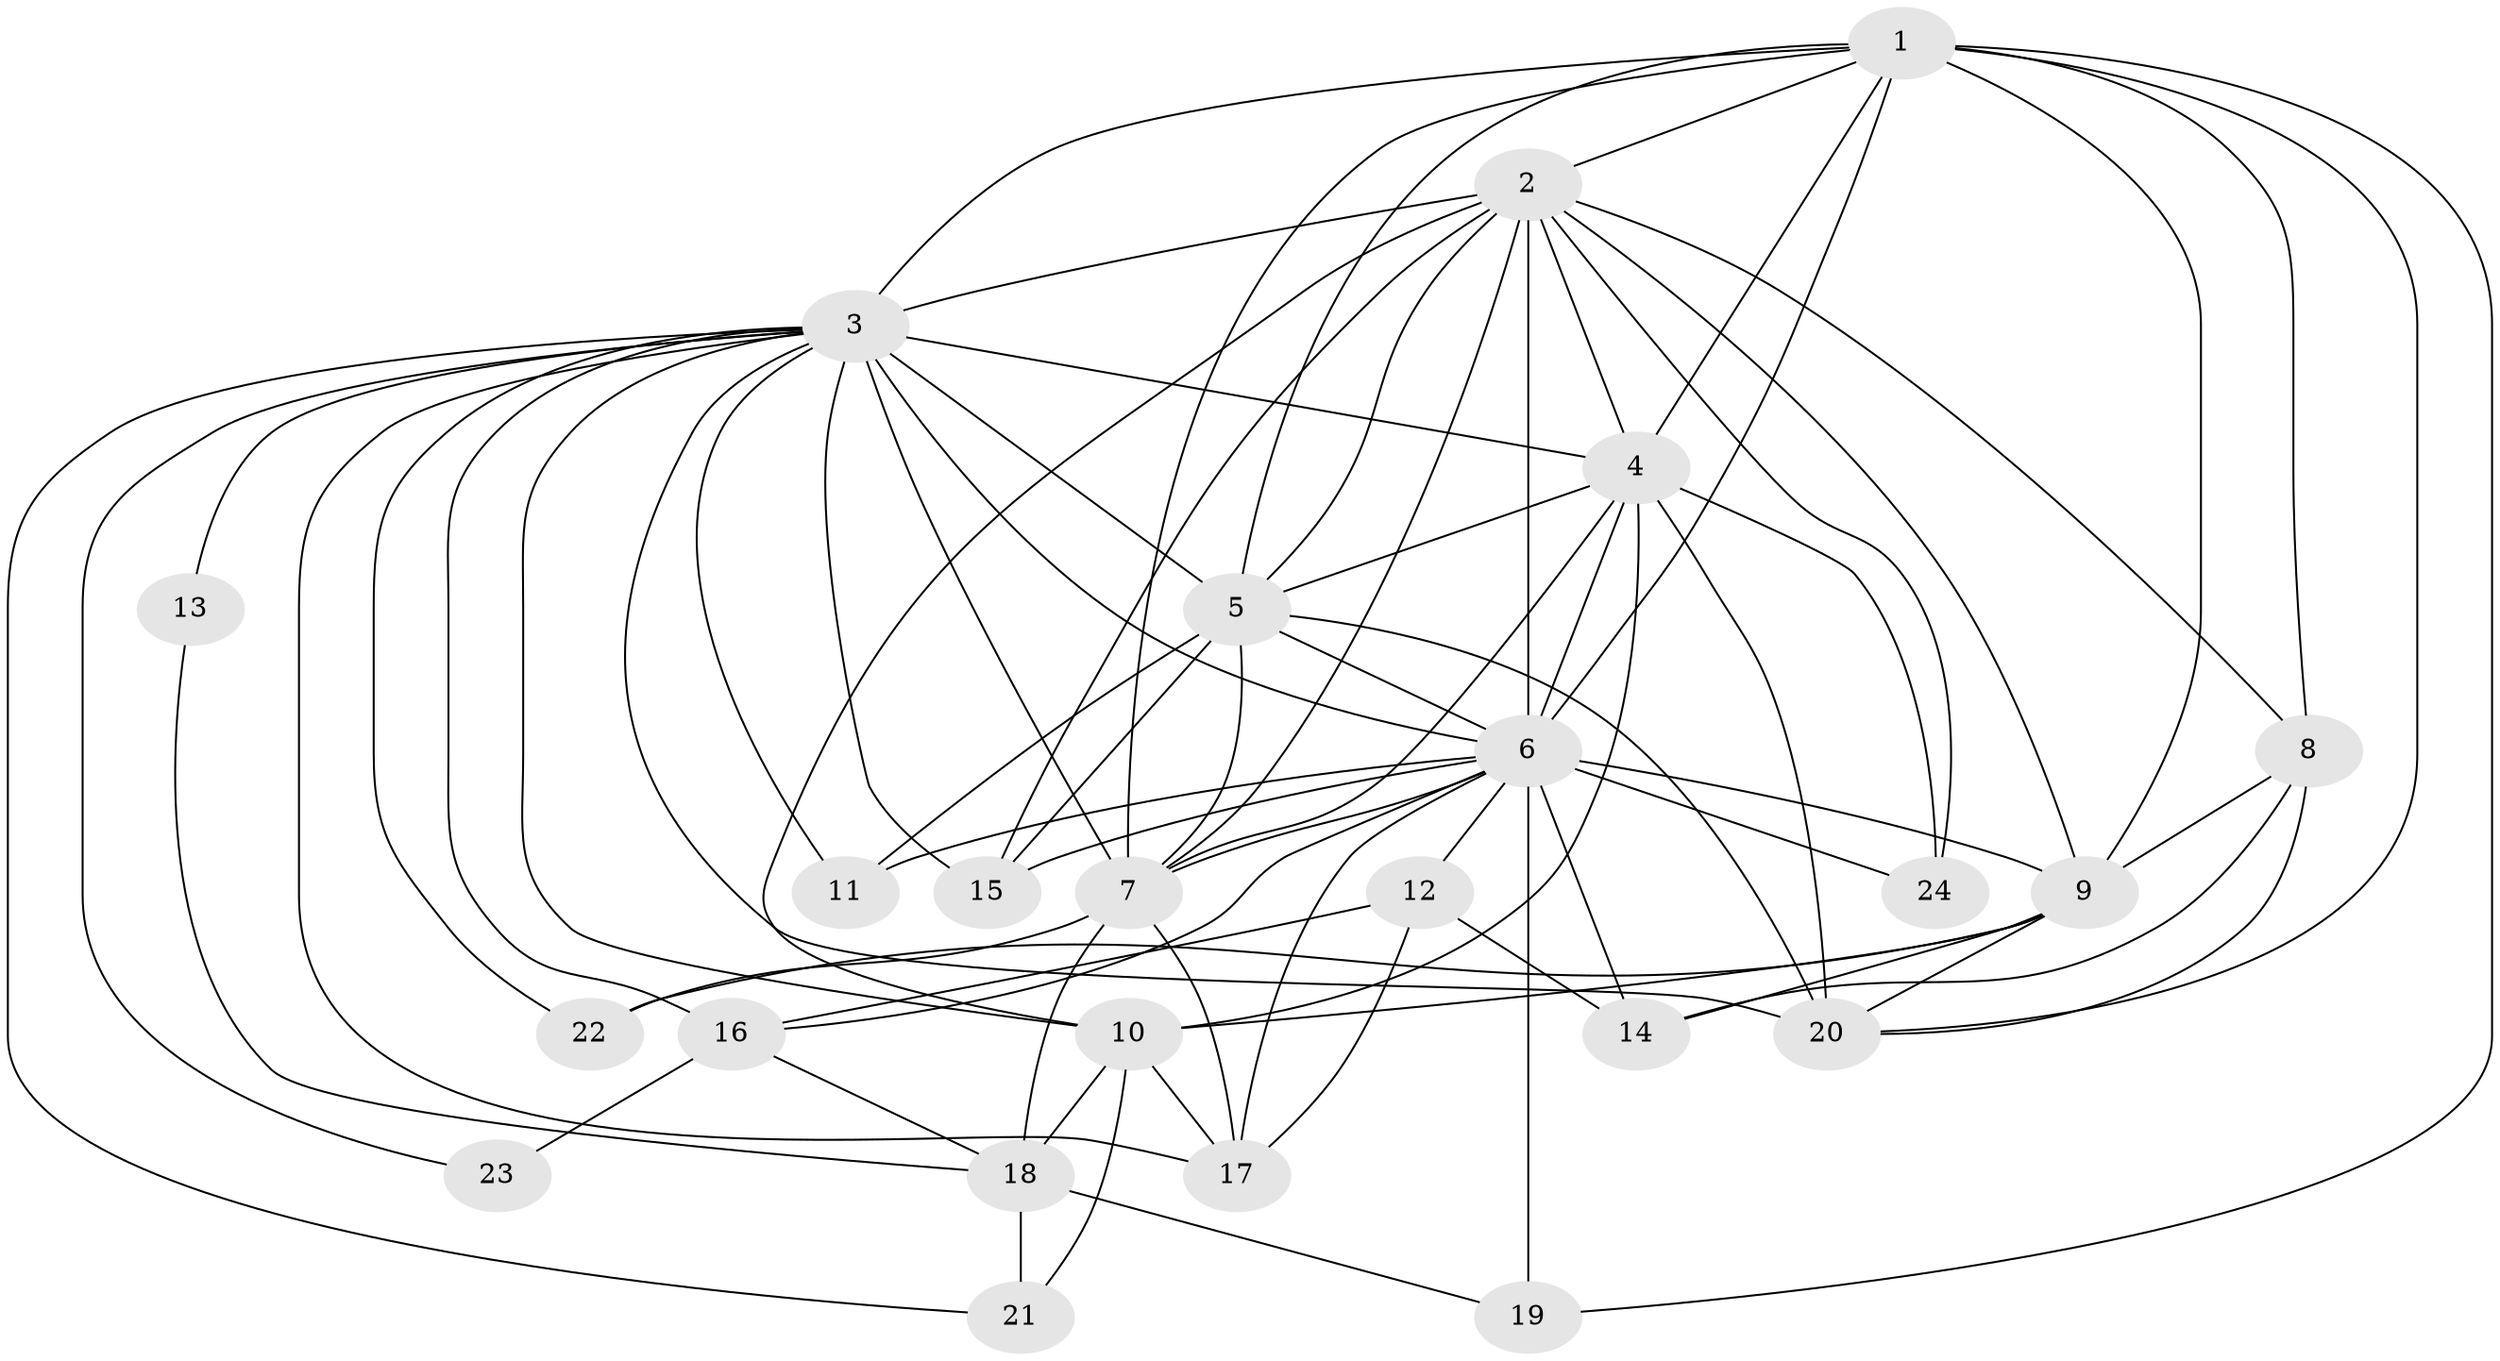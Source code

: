 // original degree distribution, {17: 0.02564102564102564, 16: 0.038461538461538464, 18: 0.01282051282051282, 14: 0.01282051282051282, 23: 0.02564102564102564, 24: 0.01282051282051282, 5: 0.038461538461538464, 4: 0.05128205128205128, 6: 0.02564102564102564, 2: 0.5384615384615384, 3: 0.21794871794871795}
// Generated by graph-tools (version 1.1) at 2025/49/03/04/25 22:49:34]
// undirected, 24 vertices, 76 edges
graph export_dot {
  node [color=gray90,style=filled];
  1;
  2;
  3;
  4;
  5;
  6;
  7;
  8;
  9;
  10;
  11;
  12;
  13;
  14;
  15;
  16;
  17;
  18;
  19;
  20;
  21;
  22;
  23;
  24;
  1 -- 2 [weight=3.0];
  1 -- 3 [weight=4.0];
  1 -- 4 [weight=2.0];
  1 -- 5 [weight=2.0];
  1 -- 6 [weight=5.0];
  1 -- 7 [weight=2.0];
  1 -- 8 [weight=2.0];
  1 -- 9 [weight=5.0];
  1 -- 19 [weight=1.0];
  1 -- 20 [weight=1.0];
  2 -- 3 [weight=2.0];
  2 -- 4 [weight=1.0];
  2 -- 5 [weight=1.0];
  2 -- 6 [weight=3.0];
  2 -- 7 [weight=1.0];
  2 -- 8 [weight=1.0];
  2 -- 9 [weight=1.0];
  2 -- 10 [weight=1.0];
  2 -- 15 [weight=1.0];
  2 -- 24 [weight=1.0];
  3 -- 4 [weight=3.0];
  3 -- 5 [weight=2.0];
  3 -- 6 [weight=5.0];
  3 -- 7 [weight=3.0];
  3 -- 10 [weight=2.0];
  3 -- 11 [weight=1.0];
  3 -- 13 [weight=1.0];
  3 -- 15 [weight=1.0];
  3 -- 16 [weight=5.0];
  3 -- 17 [weight=1.0];
  3 -- 20 [weight=2.0];
  3 -- 21 [weight=1.0];
  3 -- 22 [weight=1.0];
  3 -- 23 [weight=1.0];
  4 -- 5 [weight=2.0];
  4 -- 6 [weight=3.0];
  4 -- 7 [weight=1.0];
  4 -- 10 [weight=1.0];
  4 -- 20 [weight=4.0];
  4 -- 24 [weight=1.0];
  5 -- 6 [weight=2.0];
  5 -- 7 [weight=1.0];
  5 -- 11 [weight=4.0];
  5 -- 15 [weight=1.0];
  5 -- 20 [weight=1.0];
  6 -- 7 [weight=2.0];
  6 -- 9 [weight=1.0];
  6 -- 11 [weight=3.0];
  6 -- 12 [weight=4.0];
  6 -- 14 [weight=2.0];
  6 -- 15 [weight=1.0];
  6 -- 16 [weight=2.0];
  6 -- 17 [weight=1.0];
  6 -- 19 [weight=5.0];
  6 -- 24 [weight=1.0];
  7 -- 17 [weight=1.0];
  7 -- 18 [weight=4.0];
  7 -- 22 [weight=1.0];
  8 -- 9 [weight=2.0];
  8 -- 14 [weight=1.0];
  8 -- 20 [weight=1.0];
  9 -- 10 [weight=1.0];
  9 -- 14 [weight=1.0];
  9 -- 20 [weight=1.0];
  9 -- 22 [weight=2.0];
  10 -- 17 [weight=1.0];
  10 -- 18 [weight=1.0];
  10 -- 21 [weight=1.0];
  12 -- 14 [weight=1.0];
  12 -- 16 [weight=1.0];
  12 -- 17 [weight=1.0];
  13 -- 18 [weight=1.0];
  16 -- 18 [weight=1.0];
  16 -- 23 [weight=1.0];
  18 -- 19 [weight=1.0];
  18 -- 21 [weight=1.0];
}
